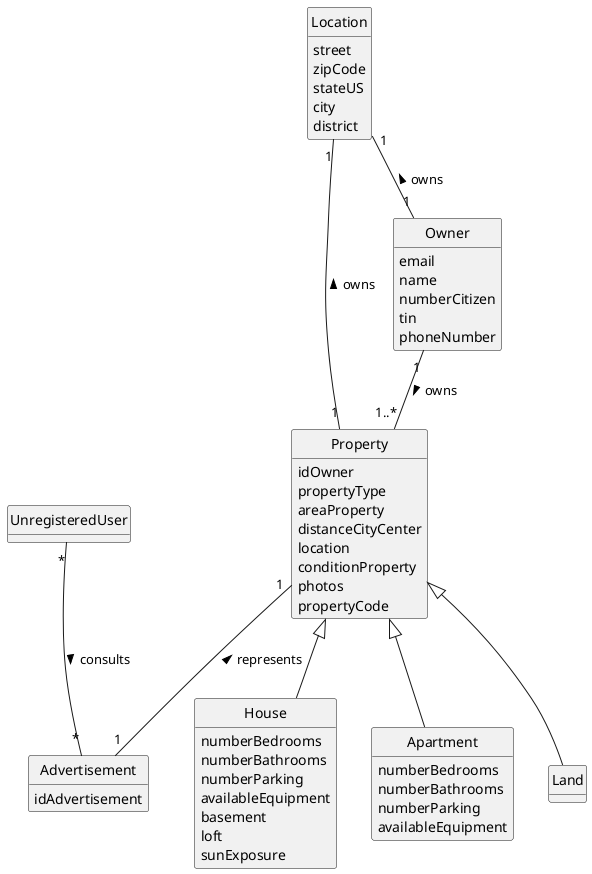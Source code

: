 @startuml
skinparam monochrome true
skinparam packageStyle rectangle
skinparam shadowing false

'left to right direction

skinparam classAttributeIconSize 0

hide circle
hide methods


class Property{
    idOwner
    propertyType
    areaProperty
    distanceCityCenter
    location
    conditionProperty
    photos
    propertyCode
}

class UnregisteredUser

class Owner {
    email
    name
    numberCitizen
    tin
    phoneNumber
}


class House {
    numberBedrooms
    numberBathrooms
    numberParking
    availableEquipment
    basement
    loft
    sunExposure
}

class Apartment{
    numberBedrooms
    numberBathrooms
    numberParking
    availableEquipment
}

class Land

class Advertisement {
    idAdvertisement
}

class Location{
    street
    zipCode
    stateUS
    city
    district
}



UnregisteredUser "*" -- "*" Advertisement: consults >
Owner "1"--"1..*" Property: owns >
Property  <|-- Land
Property <|-- Apartment
Property <|-- House
Property "1" -- "1" Advertisement: represents <
Location "1" -- "1" Property: owns <
Location "1" -- "1" Owner: owns <

@enduml